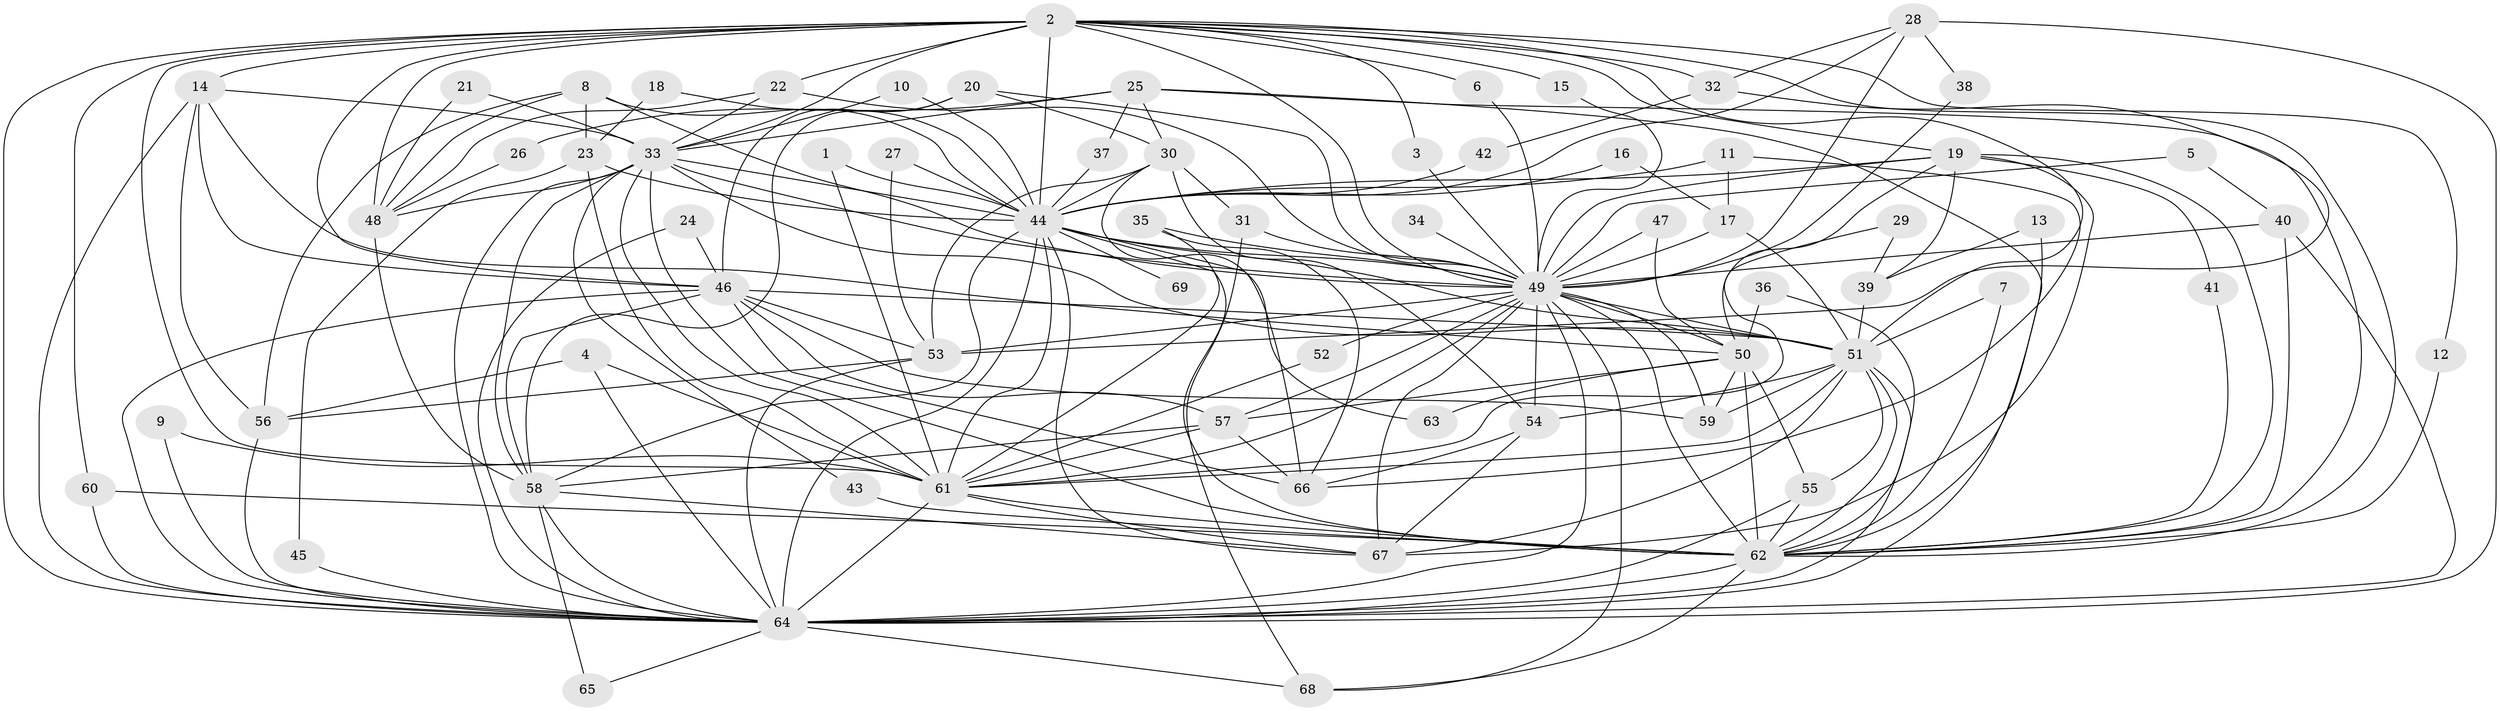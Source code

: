 // original degree distribution, {35: 0.0072992700729927005, 18: 0.021897810218978103, 23: 0.0072992700729927005, 25: 0.0072992700729927005, 19: 0.0072992700729927005, 20: 0.0072992700729927005, 26: 0.0072992700729927005, 22: 0.0072992700729927005, 6: 0.051094890510948905, 2: 0.5328467153284672, 7: 0.0072992700729927005, 3: 0.1678832116788321, 4: 0.08029197080291971, 5: 0.072992700729927, 8: 0.014598540145985401}
// Generated by graph-tools (version 1.1) at 2025/49/03/09/25 03:49:36]
// undirected, 69 vertices, 193 edges
graph export_dot {
graph [start="1"]
  node [color=gray90,style=filled];
  1;
  2;
  3;
  4;
  5;
  6;
  7;
  8;
  9;
  10;
  11;
  12;
  13;
  14;
  15;
  16;
  17;
  18;
  19;
  20;
  21;
  22;
  23;
  24;
  25;
  26;
  27;
  28;
  29;
  30;
  31;
  32;
  33;
  34;
  35;
  36;
  37;
  38;
  39;
  40;
  41;
  42;
  43;
  44;
  45;
  46;
  47;
  48;
  49;
  50;
  51;
  52;
  53;
  54;
  55;
  56;
  57;
  58;
  59;
  60;
  61;
  62;
  63;
  64;
  65;
  66;
  67;
  68;
  69;
  1 -- 44 [weight=1.0];
  1 -- 61 [weight=1.0];
  2 -- 3 [weight=1.0];
  2 -- 6 [weight=1.0];
  2 -- 12 [weight=1.0];
  2 -- 14 [weight=1.0];
  2 -- 15 [weight=1.0];
  2 -- 19 [weight=1.0];
  2 -- 22 [weight=1.0];
  2 -- 32 [weight=1.0];
  2 -- 33 [weight=1.0];
  2 -- 44 [weight=2.0];
  2 -- 46 [weight=1.0];
  2 -- 48 [weight=1.0];
  2 -- 49 [weight=2.0];
  2 -- 51 [weight=1.0];
  2 -- 60 [weight=1.0];
  2 -- 61 [weight=1.0];
  2 -- 62 [weight=1.0];
  2 -- 64 [weight=2.0];
  3 -- 49 [weight=1.0];
  4 -- 56 [weight=1.0];
  4 -- 61 [weight=1.0];
  4 -- 64 [weight=1.0];
  5 -- 40 [weight=1.0];
  5 -- 49 [weight=1.0];
  6 -- 49 [weight=1.0];
  7 -- 51 [weight=1.0];
  7 -- 62 [weight=1.0];
  8 -- 23 [weight=1.0];
  8 -- 44 [weight=1.0];
  8 -- 48 [weight=1.0];
  8 -- 49 [weight=1.0];
  8 -- 56 [weight=1.0];
  9 -- 61 [weight=1.0];
  9 -- 64 [weight=1.0];
  10 -- 33 [weight=1.0];
  10 -- 44 [weight=1.0];
  11 -- 17 [weight=1.0];
  11 -- 44 [weight=1.0];
  11 -- 66 [weight=1.0];
  12 -- 62 [weight=1.0];
  13 -- 39 [weight=1.0];
  13 -- 62 [weight=1.0];
  14 -- 33 [weight=1.0];
  14 -- 46 [weight=1.0];
  14 -- 50 [weight=1.0];
  14 -- 56 [weight=1.0];
  14 -- 64 [weight=1.0];
  15 -- 49 [weight=1.0];
  16 -- 17 [weight=1.0];
  16 -- 44 [weight=2.0];
  17 -- 49 [weight=1.0];
  17 -- 51 [weight=1.0];
  18 -- 23 [weight=1.0];
  18 -- 44 [weight=1.0];
  19 -- 39 [weight=1.0];
  19 -- 41 [weight=1.0];
  19 -- 44 [weight=1.0];
  19 -- 49 [weight=1.0];
  19 -- 61 [weight=1.0];
  19 -- 62 [weight=1.0];
  19 -- 67 [weight=1.0];
  20 -- 30 [weight=1.0];
  20 -- 46 [weight=1.0];
  20 -- 49 [weight=1.0];
  20 -- 58 [weight=1.0];
  21 -- 33 [weight=1.0];
  21 -- 48 [weight=1.0];
  22 -- 33 [weight=1.0];
  22 -- 48 [weight=1.0];
  22 -- 49 [weight=1.0];
  23 -- 44 [weight=2.0];
  23 -- 45 [weight=1.0];
  23 -- 61 [weight=1.0];
  24 -- 46 [weight=1.0];
  24 -- 64 [weight=1.0];
  25 -- 26 [weight=1.0];
  25 -- 30 [weight=1.0];
  25 -- 33 [weight=1.0];
  25 -- 37 [weight=1.0];
  25 -- 62 [weight=1.0];
  25 -- 64 [weight=1.0];
  26 -- 48 [weight=1.0];
  27 -- 44 [weight=1.0];
  27 -- 53 [weight=1.0];
  28 -- 32 [weight=1.0];
  28 -- 38 [weight=1.0];
  28 -- 44 [weight=1.0];
  28 -- 49 [weight=1.0];
  28 -- 64 [weight=1.0];
  29 -- 39 [weight=1.0];
  29 -- 50 [weight=1.0];
  30 -- 31 [weight=1.0];
  30 -- 44 [weight=1.0];
  30 -- 53 [weight=1.0];
  30 -- 54 [weight=1.0];
  30 -- 66 [weight=1.0];
  31 -- 49 [weight=1.0];
  31 -- 68 [weight=1.0];
  32 -- 42 [weight=1.0];
  32 -- 53 [weight=1.0];
  33 -- 43 [weight=1.0];
  33 -- 44 [weight=1.0];
  33 -- 48 [weight=1.0];
  33 -- 49 [weight=2.0];
  33 -- 51 [weight=1.0];
  33 -- 58 [weight=1.0];
  33 -- 61 [weight=1.0];
  33 -- 62 [weight=1.0];
  33 -- 64 [weight=3.0];
  34 -- 49 [weight=2.0];
  35 -- 49 [weight=1.0];
  35 -- 61 [weight=1.0];
  35 -- 66 [weight=1.0];
  36 -- 50 [weight=1.0];
  36 -- 62 [weight=1.0];
  37 -- 44 [weight=1.0];
  38 -- 49 [weight=1.0];
  39 -- 51 [weight=1.0];
  40 -- 49 [weight=1.0];
  40 -- 62 [weight=1.0];
  40 -- 64 [weight=1.0];
  41 -- 62 [weight=1.0];
  42 -- 44 [weight=1.0];
  43 -- 62 [weight=1.0];
  44 -- 49 [weight=3.0];
  44 -- 51 [weight=1.0];
  44 -- 58 [weight=1.0];
  44 -- 61 [weight=1.0];
  44 -- 62 [weight=1.0];
  44 -- 63 [weight=1.0];
  44 -- 64 [weight=3.0];
  44 -- 67 [weight=1.0];
  44 -- 69 [weight=1.0];
  45 -- 64 [weight=1.0];
  46 -- 51 [weight=1.0];
  46 -- 53 [weight=1.0];
  46 -- 57 [weight=1.0];
  46 -- 58 [weight=1.0];
  46 -- 59 [weight=1.0];
  46 -- 64 [weight=1.0];
  46 -- 66 [weight=1.0];
  47 -- 49 [weight=1.0];
  47 -- 50 [weight=1.0];
  48 -- 58 [weight=1.0];
  49 -- 50 [weight=2.0];
  49 -- 51 [weight=2.0];
  49 -- 52 [weight=1.0];
  49 -- 53 [weight=1.0];
  49 -- 54 [weight=2.0];
  49 -- 57 [weight=1.0];
  49 -- 59 [weight=1.0];
  49 -- 61 [weight=2.0];
  49 -- 62 [weight=2.0];
  49 -- 64 [weight=4.0];
  49 -- 67 [weight=1.0];
  49 -- 68 [weight=1.0];
  50 -- 55 [weight=1.0];
  50 -- 57 [weight=1.0];
  50 -- 59 [weight=2.0];
  50 -- 62 [weight=2.0];
  50 -- 63 [weight=1.0];
  51 -- 54 [weight=1.0];
  51 -- 55 [weight=1.0];
  51 -- 59 [weight=1.0];
  51 -- 61 [weight=1.0];
  51 -- 62 [weight=1.0];
  51 -- 64 [weight=3.0];
  51 -- 67 [weight=1.0];
  52 -- 61 [weight=1.0];
  53 -- 56 [weight=1.0];
  53 -- 64 [weight=2.0];
  54 -- 66 [weight=1.0];
  54 -- 67 [weight=1.0];
  55 -- 62 [weight=1.0];
  55 -- 64 [weight=2.0];
  56 -- 64 [weight=1.0];
  57 -- 58 [weight=1.0];
  57 -- 61 [weight=1.0];
  57 -- 66 [weight=1.0];
  58 -- 64 [weight=1.0];
  58 -- 65 [weight=1.0];
  58 -- 67 [weight=1.0];
  60 -- 62 [weight=1.0];
  60 -- 64 [weight=1.0];
  61 -- 62 [weight=1.0];
  61 -- 64 [weight=2.0];
  61 -- 67 [weight=1.0];
  62 -- 64 [weight=2.0];
  62 -- 68 [weight=1.0];
  64 -- 65 [weight=1.0];
  64 -- 68 [weight=1.0];
}

